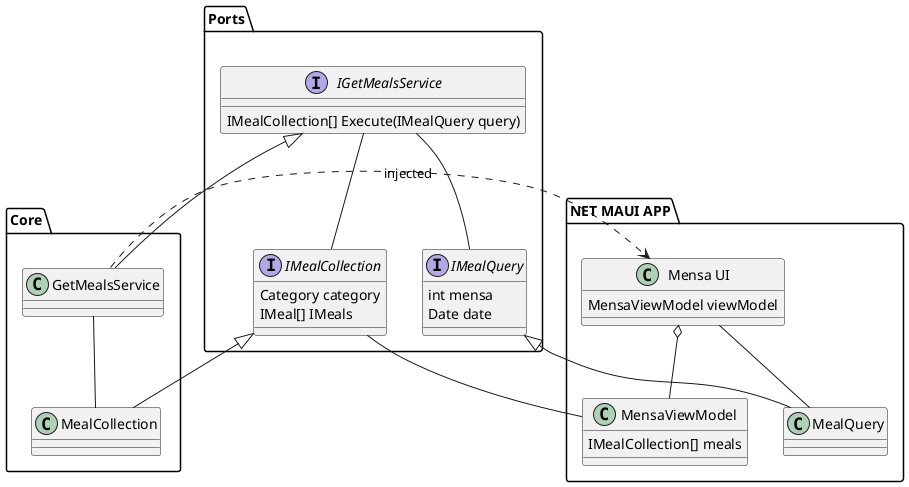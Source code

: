 @startuml

package Ports {


        interface IMealCollection {
                Category category
                IMeal[] IMeals
        }

        interface IMealQuery {
                int mensa
                Date date
        }

        interface IGetMealsService {
               IMealCollection[] Execute(IMealQuery query)
        }

}

package Core {
        class GetMealsService {

        }

        class MealCollection {

        }
}

package ".NET MAUI APP" {
class "Mensa UI" as MensaView {
	MensaViewModel viewModel
}
class MensaViewModel {
	IMealCollection[] meals
}
class MealQuery {

}
}

IGetMealsService -- IMealCollection
IGetMealsService -- IMealQuery
MensaView o-- MensaViewModel
MensaViewModel -- IMealCollection
IMealCollection <|-- MealCollection
IMealQuery <|-- MealQuery
IGetMealsService <|-- GetMealsService
MensaView -- MealQuery
GetMealsService ..> MensaView : injected
'IGetMealsService -- MensaView 
'IDataSource -- GetMealsService
GetMealsService -- MealCollection

@enduml

